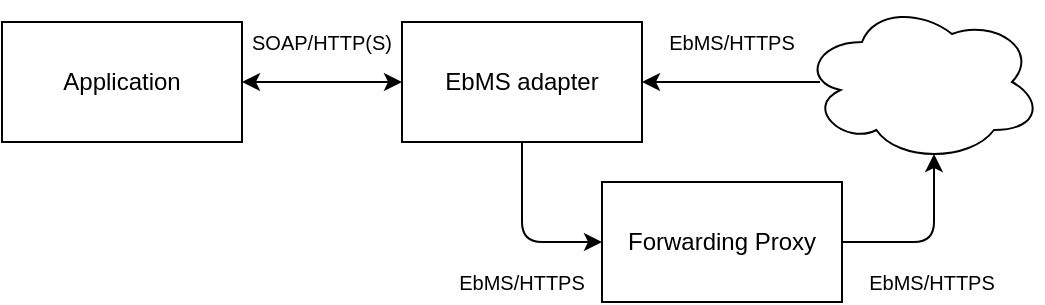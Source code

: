 <mxfile version="13.7.3" type="device"><diagram id="a6iQtjaXIqg0IrFmKAQb" name="Page-1"><mxGraphModel dx="1952" dy="976" grid="1" gridSize="10" guides="1" tooltips="1" connect="1" arrows="1" fold="1" page="1" pageScale="1" pageWidth="850" pageHeight="1100" math="0" shadow="0"><root><mxCell id="0"/><mxCell id="1" parent="0"/><mxCell id="NDS0De5LWpgUasbStw3w-1" value="" style="ellipse;shape=cloud;whiteSpace=wrap;html=1;" parent="1" vertex="1"><mxGeometry x="360" y="120" width="120" height="80" as="geometry"/></mxCell><mxCell id="NDS0De5LWpgUasbStw3w-2" value="EbMS adapter" style="rounded=0;whiteSpace=wrap;html=1;" parent="1" vertex="1"><mxGeometry x="160" y="130" width="120" height="60" as="geometry"/></mxCell><mxCell id="NDS0De5LWpgUasbStw3w-4" value="Application" style="rounded=0;whiteSpace=wrap;html=1;" parent="1" vertex="1"><mxGeometry x="-40" y="130" width="120" height="60" as="geometry"/></mxCell><mxCell id="NDS0De5LWpgUasbStw3w-6" value="" style="endArrow=none;startArrow=classic;html=1;exitX=1;exitY=0.5;exitDx=0;exitDy=0;entryX=0.075;entryY=0.5;entryDx=0;entryDy=0;entryPerimeter=0;endFill=0;" parent="1" source="NDS0De5LWpgUasbStw3w-2" target="NDS0De5LWpgUasbStw3w-1" edge="1"><mxGeometry width="50" height="50" relative="1" as="geometry"><mxPoint x="400" y="310" as="sourcePoint"/><mxPoint x="350" y="190" as="targetPoint"/></mxGeometry></mxCell><mxCell id="NDS0De5LWpgUasbStw3w-9" value="" style="endArrow=classic;startArrow=classic;html=1;entryX=0;entryY=0.5;entryDx=0;entryDy=0;exitX=1;exitY=0.5;exitDx=0;exitDy=0;" parent="1" source="NDS0De5LWpgUasbStw3w-4" target="NDS0De5LWpgUasbStw3w-2" edge="1"><mxGeometry width="50" height="50" relative="1" as="geometry"><mxPoint x="400" y="310" as="sourcePoint"/><mxPoint x="450" y="260" as="targetPoint"/></mxGeometry></mxCell><mxCell id="NDS0De5LWpgUasbStw3w-10" value="EbMS/HTTPS" style="text;html=1;strokeColor=none;fillColor=none;align=center;verticalAlign=middle;whiteSpace=wrap;rounded=0;fontSize=10;" parent="1" vertex="1"><mxGeometry x="305" y="130" width="40" height="20" as="geometry"/></mxCell><mxCell id="NDS0De5LWpgUasbStw3w-12" value="SOAP/HTTP(S)" style="text;html=1;strokeColor=none;fillColor=none;align=center;verticalAlign=middle;whiteSpace=wrap;rounded=0;fontSize=10;" parent="1" vertex="1"><mxGeometry x="100" y="130" width="40" height="20" as="geometry"/></mxCell><mxCell id="vWmLBfVtRf0zXg9dMUPV-1" value="Forwarding Proxy" style="rounded=0;whiteSpace=wrap;html=1;" vertex="1" parent="1"><mxGeometry x="260" y="210" width="120" height="60" as="geometry"/></mxCell><mxCell id="vWmLBfVtRf0zXg9dMUPV-2" value="" style="endArrow=classic;startArrow=none;html=1;exitX=0.5;exitY=1;exitDx=0;exitDy=0;entryX=0;entryY=0.5;entryDx=0;entryDy=0;startFill=0;" edge="1" parent="1" source="NDS0De5LWpgUasbStw3w-2" target="vWmLBfVtRf0zXg9dMUPV-1"><mxGeometry width="50" height="50" relative="1" as="geometry"><mxPoint x="250" y="520" as="sourcePoint"/><mxPoint x="300" y="470" as="targetPoint"/><Array as="points"><mxPoint x="220" y="240"/></Array></mxGeometry></mxCell><mxCell id="vWmLBfVtRf0zXg9dMUPV-3" value="" style="endArrow=classic;startArrow=none;html=1;exitX=1;exitY=0.5;exitDx=0;exitDy=0;entryX=0.55;entryY=0.95;entryDx=0;entryDy=0;entryPerimeter=0;startFill=0;" edge="1" parent="1" source="vWmLBfVtRf0zXg9dMUPV-1" target="NDS0De5LWpgUasbStw3w-1"><mxGeometry width="50" height="50" relative="1" as="geometry"><mxPoint x="250" y="520" as="sourcePoint"/><mxPoint x="300" y="470" as="targetPoint"/><Array as="points"><mxPoint x="426" y="240"/></Array></mxGeometry></mxCell><mxCell id="vWmLBfVtRf0zXg9dMUPV-4" value="EbMS/HTTPS" style="text;html=1;strokeColor=none;fillColor=none;align=center;verticalAlign=middle;whiteSpace=wrap;rounded=0;fontSize=10;" vertex="1" parent="1"><mxGeometry x="200" y="250" width="40" height="20" as="geometry"/></mxCell><mxCell id="vWmLBfVtRf0zXg9dMUPV-5" value="EbMS/HTTPS" style="text;html=1;strokeColor=none;fillColor=none;align=center;verticalAlign=middle;whiteSpace=wrap;rounded=0;fontSize=10;" vertex="1" parent="1"><mxGeometry x="405" y="250" width="40" height="20" as="geometry"/></mxCell></root></mxGraphModel></diagram></mxfile>